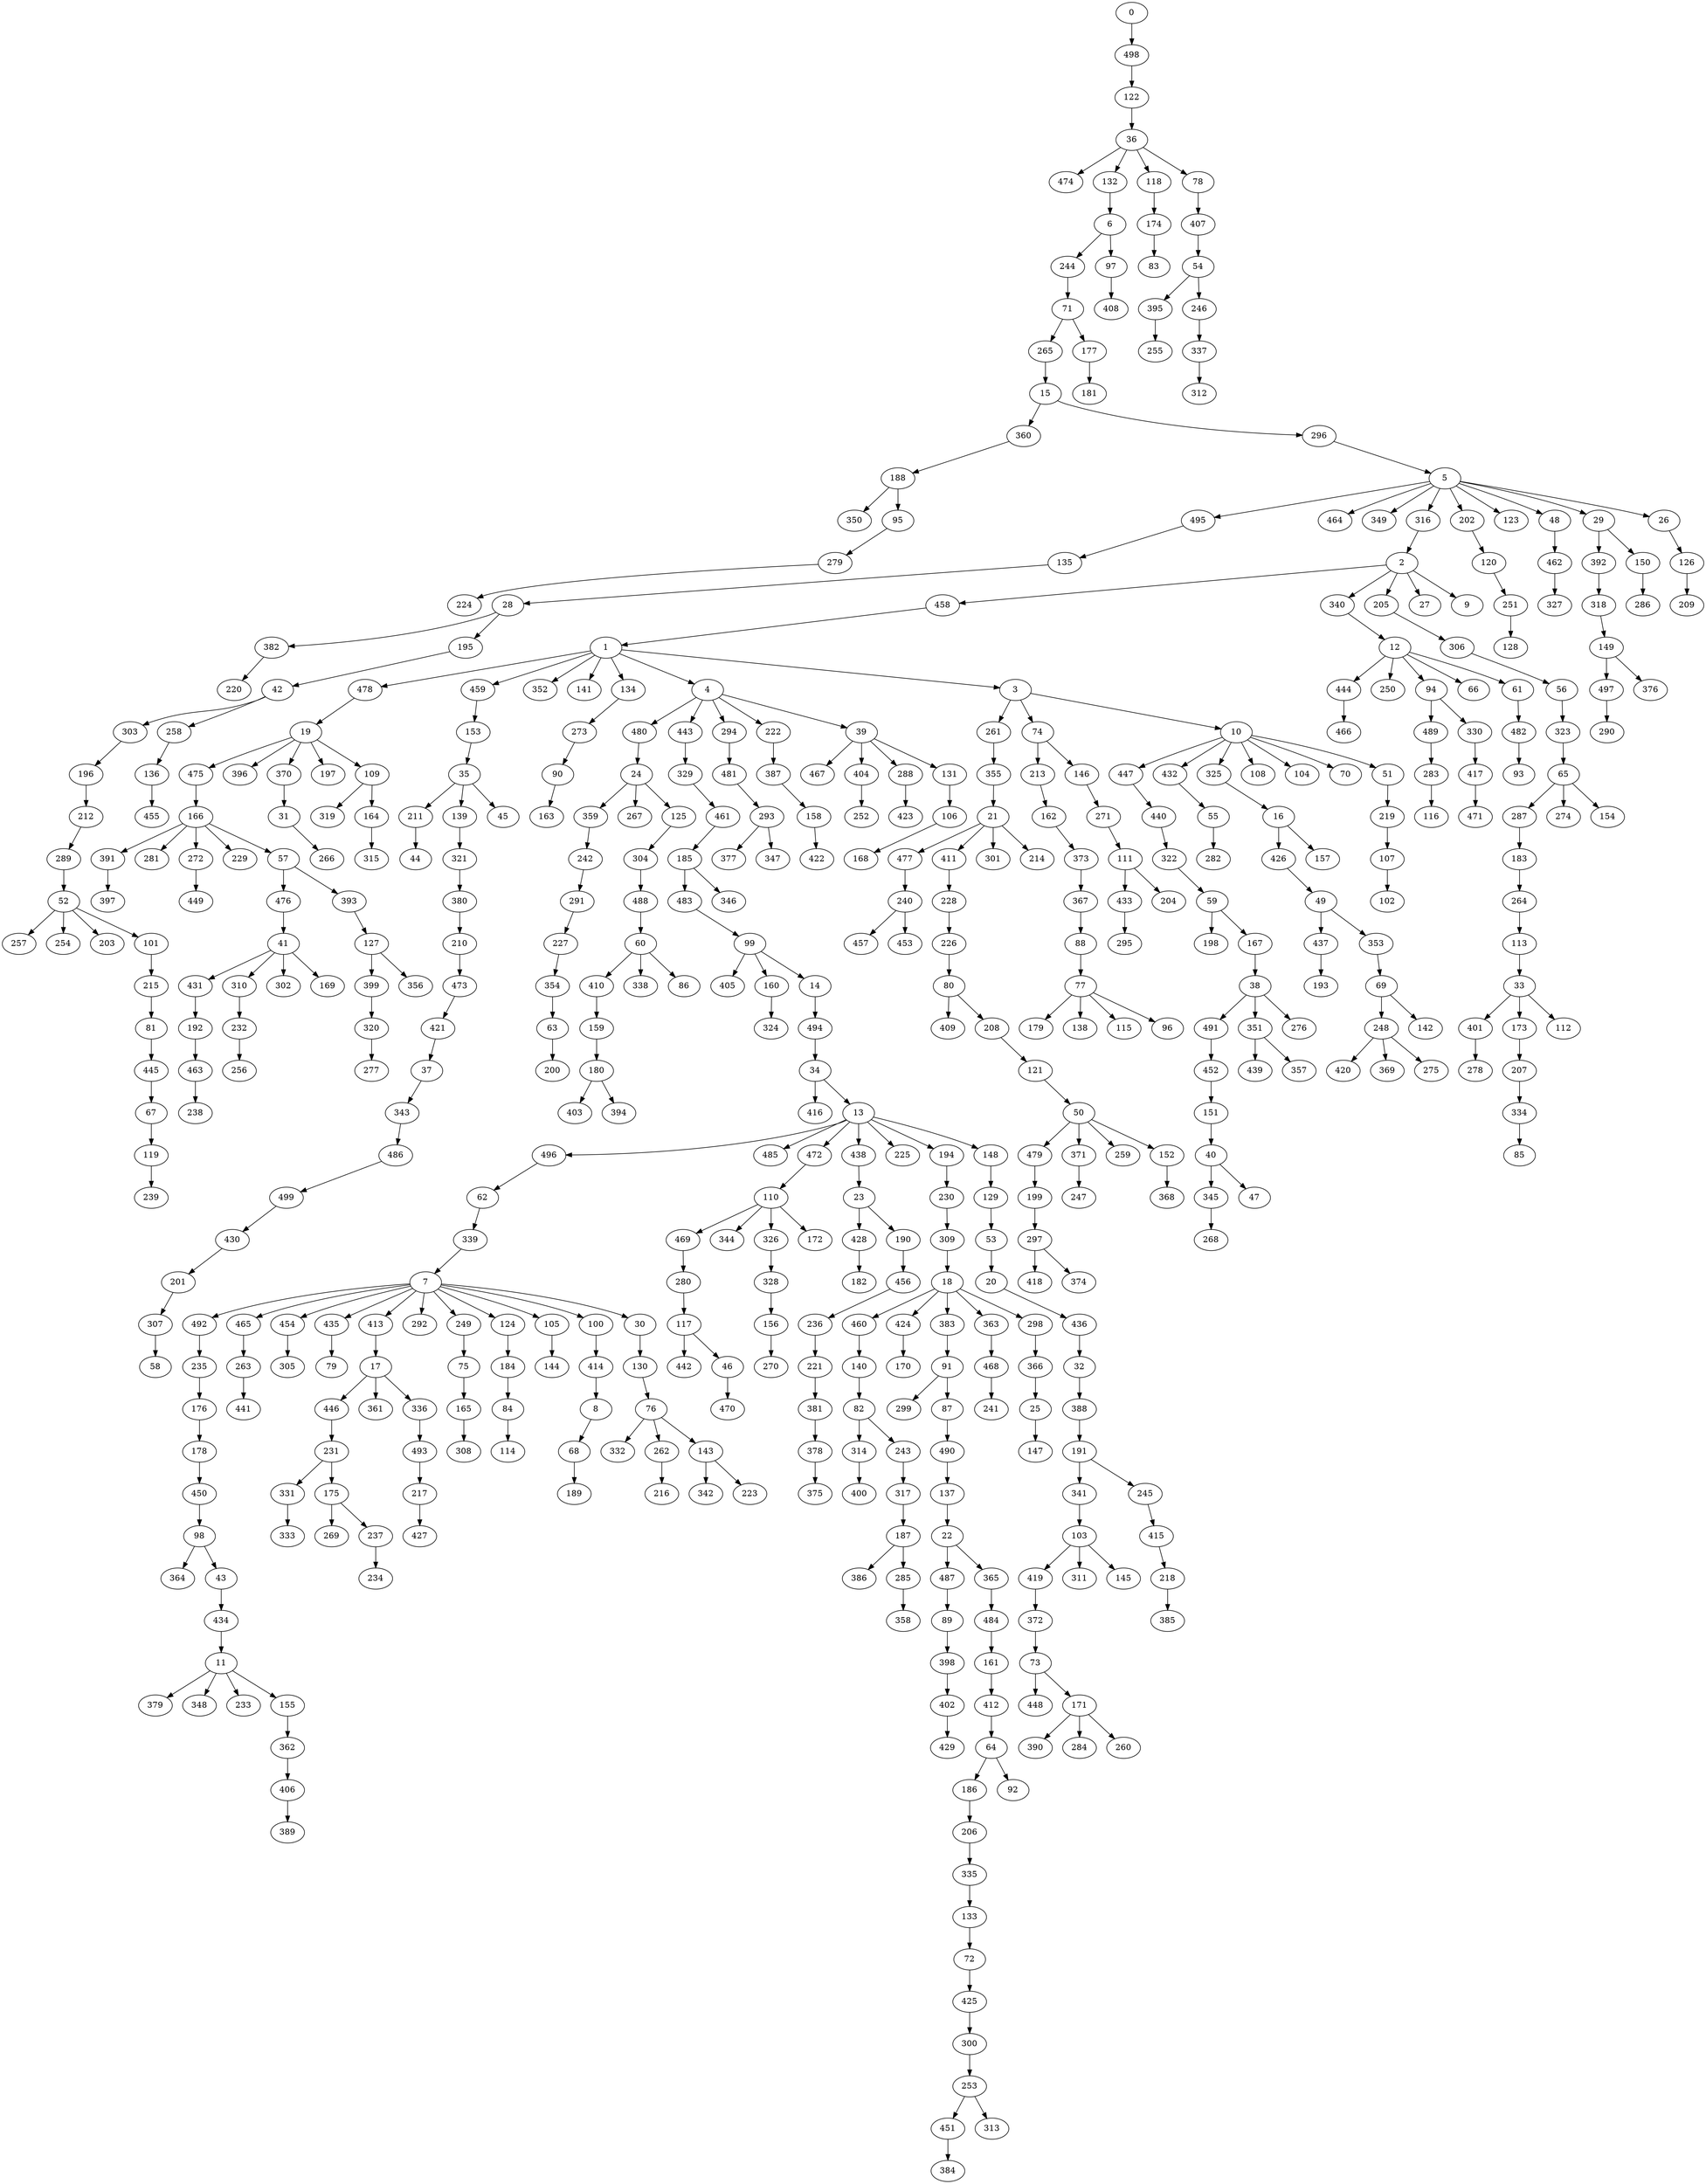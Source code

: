 digraph {
	0 [label=0]
	498 [label=498]
	122 [label=122]
	36 [label=36]
	474 [label=474]
	132 [label=132]
	6 [label=6]
	244 [label=244]
	71 [label=71]
	265 [label=265]
	15 [label=15]
	360 [label=360]
	188 [label=188]
	350 [label=350]
	95 [label=95]
	279 [label=279]
	224 [label=224]
	296 [label=296]
	5 [label=5]
	495 [label=495]
	135 [label=135]
	28 [label=28]
	382 [label=382]
	220 [label=220]
	195 [label=195]
	42 [label=42]
	303 [label=303]
	196 [label=196]
	212 [label=212]
	289 [label=289]
	52 [label=52]
	257 [label=257]
	254 [label=254]
	203 [label=203]
	101 [label=101]
	215 [label=215]
	81 [label=81]
	445 [label=445]
	67 [label=67]
	119 [label=119]
	239 [label=239]
	258 [label=258]
	136 [label=136]
	455 [label=455]
	464 [label=464]
	349 [label=349]
	316 [label=316]
	2 [label=2]
	458 [label=458]
	1 [label=1]
	478 [label=478]
	19 [label=19]
	475 [label=475]
	166 [label=166]
	391 [label=391]
	397 [label=397]
	281 [label=281]
	272 [label=272]
	449 [label=449]
	229 [label=229]
	57 [label=57]
	476 [label=476]
	41 [label=41]
	431 [label=431]
	192 [label=192]
	463 [label=463]
	238 [label=238]
	310 [label=310]
	232 [label=232]
	256 [label=256]
	302 [label=302]
	169 [label=169]
	393 [label=393]
	127 [label=127]
	399 [label=399]
	320 [label=320]
	277 [label=277]
	356 [label=356]
	396 [label=396]
	370 [label=370]
	31 [label=31]
	266 [label=266]
	197 [label=197]
	109 [label=109]
	319 [label=319]
	164 [label=164]
	315 [label=315]
	459 [label=459]
	153 [label=153]
	35 [label=35]
	211 [label=211]
	44 [label=44]
	139 [label=139]
	321 [label=321]
	380 [label=380]
	210 [label=210]
	473 [label=473]
	421 [label=421]
	37 [label=37]
	343 [label=343]
	486 [label=486]
	499 [label=499]
	430 [label=430]
	201 [label=201]
	307 [label=307]
	58 [label=58]
	45 [label=45]
	352 [label=352]
	141 [label=141]
	134 [label=134]
	273 [label=273]
	90 [label=90]
	163 [label=163]
	4 [label=4]
	480 [label=480]
	24 [label=24]
	359 [label=359]
	242 [label=242]
	291 [label=291]
	227 [label=227]
	354 [label=354]
	63 [label=63]
	200 [label=200]
	267 [label=267]
	125 [label=125]
	304 [label=304]
	488 [label=488]
	60 [label=60]
	410 [label=410]
	159 [label=159]
	180 [label=180]
	403 [label=403]
	394 [label=394]
	338 [label=338]
	86 [label=86]
	443 [label=443]
	329 [label=329]
	461 [label=461]
	185 [label=185]
	483 [label=483]
	99 [label=99]
	405 [label=405]
	160 [label=160]
	324 [label=324]
	14 [label=14]
	494 [label=494]
	34 [label=34]
	416 [label=416]
	13 [label=13]
	496 [label=496]
	62 [label=62]
	339 [label=339]
	7 [label=7]
	492 [label=492]
	235 [label=235]
	176 [label=176]
	178 [label=178]
	450 [label=450]
	98 [label=98]
	364 [label=364]
	43 [label=43]
	434 [label=434]
	11 [label=11]
	379 [label=379]
	348 [label=348]
	233 [label=233]
	155 [label=155]
	362 [label=362]
	406 [label=406]
	389 [label=389]
	465 [label=465]
	263 [label=263]
	441 [label=441]
	454 [label=454]
	305 [label=305]
	435 [label=435]
	79 [label=79]
	413 [label=413]
	17 [label=17]
	446 [label=446]
	231 [label=231]
	331 [label=331]
	333 [label=333]
	175 [label=175]
	269 [label=269]
	237 [label=237]
	234 [label=234]
	361 [label=361]
	336 [label=336]
	493 [label=493]
	217 [label=217]
	427 [label=427]
	292 [label=292]
	249 [label=249]
	75 [label=75]
	165 [label=165]
	308 [label=308]
	124 [label=124]
	184 [label=184]
	84 [label=84]
	114 [label=114]
	105 [label=105]
	144 [label=144]
	100 [label=100]
	414 [label=414]
	8 [label=8]
	68 [label=68]
	189 [label=189]
	30 [label=30]
	130 [label=130]
	76 [label=76]
	332 [label=332]
	262 [label=262]
	216 [label=216]
	143 [label=143]
	342 [label=342]
	223 [label=223]
	485 [label=485]
	472 [label=472]
	110 [label=110]
	469 [label=469]
	280 [label=280]
	117 [label=117]
	442 [label=442]
	46 [label=46]
	470 [label=470]
	344 [label=344]
	326 [label=326]
	328 [label=328]
	156 [label=156]
	270 [label=270]
	172 [label=172]
	438 [label=438]
	23 [label=23]
	428 [label=428]
	182 [label=182]
	190 [label=190]
	456 [label=456]
	236 [label=236]
	221 [label=221]
	381 [label=381]
	378 [label=378]
	375 [label=375]
	225 [label=225]
	194 [label=194]
	230 [label=230]
	309 [label=309]
	18 [label=18]
	460 [label=460]
	140 [label=140]
	82 [label=82]
	314 [label=314]
	400 [label=400]
	243 [label=243]
	317 [label=317]
	187 [label=187]
	386 [label=386]
	285 [label=285]
	358 [label=358]
	424 [label=424]
	170 [label=170]
	383 [label=383]
	91 [label=91]
	299 [label=299]
	87 [label=87]
	490 [label=490]
	137 [label=137]
	22 [label=22]
	487 [label=487]
	89 [label=89]
	398 [label=398]
	402 [label=402]
	429 [label=429]
	365 [label=365]
	484 [label=484]
	161 [label=161]
	412 [label=412]
	64 [label=64]
	186 [label=186]
	206 [label=206]
	335 [label=335]
	133 [label=133]
	72 [label=72]
	425 [label=425]
	300 [label=300]
	253 [label=253]
	451 [label=451]
	384 [label=384]
	313 [label=313]
	92 [label=92]
	363 [label=363]
	468 [label=468]
	241 [label=241]
	298 [label=298]
	366 [label=366]
	25 [label=25]
	147 [label=147]
	148 [label=148]
	129 [label=129]
	53 [label=53]
	20 [label=20]
	436 [label=436]
	32 [label=32]
	388 [label=388]
	191 [label=191]
	341 [label=341]
	103 [label=103]
	419 [label=419]
	372 [label=372]
	73 [label=73]
	448 [label=448]
	171 [label=171]
	390 [label=390]
	284 [label=284]
	260 [label=260]
	311 [label=311]
	145 [label=145]
	245 [label=245]
	415 [label=415]
	218 [label=218]
	385 [label=385]
	346 [label=346]
	294 [label=294]
	481 [label=481]
	293 [label=293]
	377 [label=377]
	347 [label=347]
	222 [label=222]
	387 [label=387]
	158 [label=158]
	422 [label=422]
	39 [label=39]
	467 [label=467]
	404 [label=404]
	252 [label=252]
	288 [label=288]
	423 [label=423]
	131 [label=131]
	106 [label=106]
	168 [label=168]
	3 [label=3]
	261 [label=261]
	355 [label=355]
	21 [label=21]
	477 [label=477]
	240 [label=240]
	457 [label=457]
	453 [label=453]
	411 [label=411]
	228 [label=228]
	226 [label=226]
	80 [label=80]
	409 [label=409]
	208 [label=208]
	121 [label=121]
	50 [label=50]
	479 [label=479]
	199 [label=199]
	297 [label=297]
	418 [label=418]
	374 [label=374]
	371 [label=371]
	247 [label=247]
	259 [label=259]
	152 [label=152]
	368 [label=368]
	301 [label=301]
	214 [label=214]
	74 [label=74]
	213 [label=213]
	162 [label=162]
	373 [label=373]
	367 [label=367]
	88 [label=88]
	77 [label=77]
	179 [label=179]
	138 [label=138]
	115 [label=115]
	96 [label=96]
	146 [label=146]
	271 [label=271]
	111 [label=111]
	433 [label=433]
	295 [label=295]
	204 [label=204]
	10 [label=10]
	447 [label=447]
	440 [label=440]
	322 [label=322]
	59 [label=59]
	198 [label=198]
	167 [label=167]
	38 [label=38]
	491 [label=491]
	452 [label=452]
	151 [label=151]
	40 [label=40]
	345 [label=345]
	268 [label=268]
	47 [label=47]
	351 [label=351]
	439 [label=439]
	357 [label=357]
	276 [label=276]
	432 [label=432]
	55 [label=55]
	282 [label=282]
	325 [label=325]
	16 [label=16]
	426 [label=426]
	49 [label=49]
	437 [label=437]
	193 [label=193]
	353 [label=353]
	69 [label=69]
	248 [label=248]
	420 [label=420]
	369 [label=369]
	275 [label=275]
	142 [label=142]
	157 [label=157]
	108 [label=108]
	104 [label=104]
	70 [label=70]
	51 [label=51]
	219 [label=219]
	107 [label=107]
	102 [label=102]
	340 [label=340]
	12 [label=12]
	444 [label=444]
	466 [label=466]
	250 [label=250]
	94 [label=94]
	489 [label=489]
	283 [label=283]
	116 [label=116]
	330 [label=330]
	417 [label=417]
	471 [label=471]
	66 [label=66]
	61 [label=61]
	482 [label=482]
	93 [label=93]
	205 [label=205]
	306 [label=306]
	56 [label=56]
	323 [label=323]
	65 [label=65]
	287 [label=287]
	183 [label=183]
	264 [label=264]
	113 [label=113]
	33 [label=33]
	401 [label=401]
	278 [label=278]
	173 [label=173]
	207 [label=207]
	334 [label=334]
	85 [label=85]
	112 [label=112]
	274 [label=274]
	154 [label=154]
	27 [label=27]
	9 [label=9]
	202 [label=202]
	120 [label=120]
	251 [label=251]
	128 [label=128]
	123 [label=123]
	48 [label=48]
	462 [label=462]
	327 [label=327]
	29 [label=29]
	392 [label=392]
	318 [label=318]
	149 [label=149]
	497 [label=497]
	290 [label=290]
	376 [label=376]
	150 [label=150]
	286 [label=286]
	26 [label=26]
	126 [label=126]
	209 [label=209]
	177 [label=177]
	181 [label=181]
	97 [label=97]
	408 [label=408]
	118 [label=118]
	174 [label=174]
	83 [label=83]
	78 [label=78]
	407 [label=407]
	54 [label=54]
	395 [label=395]
	255 [label=255]
	246 [label=246]
	337 [label=337]
	312 [label=312]
	0 -> 498
	498 -> 122
	122 -> 36
	36 -> 474
	36 -> 132
	132 -> 6
	6 -> 244
	244 -> 71
	71 -> 265
	265 -> 15
	15 -> 360
	360 -> 188
	188 -> 350
	188 -> 95
	95 -> 279
	279 -> 224
	15 -> 296
	296 -> 5
	5 -> 495
	495 -> 135
	135 -> 28
	28 -> 382
	382 -> 220
	28 -> 195
	195 -> 42
	42 -> 303
	303 -> 196
	196 -> 212
	212 -> 289
	289 -> 52
	52 -> 257
	52 -> 254
	52 -> 203
	52 -> 101
	101 -> 215
	215 -> 81
	81 -> 445
	445 -> 67
	67 -> 119
	119 -> 239
	42 -> 258
	258 -> 136
	136 -> 455
	5 -> 464
	5 -> 349
	5 -> 316
	316 -> 2
	2 -> 458
	458 -> 1
	1 -> 478
	478 -> 19
	19 -> 475
	475 -> 166
	166 -> 391
	391 -> 397
	166 -> 281
	166 -> 272
	272 -> 449
	166 -> 229
	166 -> 57
	57 -> 476
	476 -> 41
	41 -> 431
	431 -> 192
	192 -> 463
	463 -> 238
	41 -> 310
	310 -> 232
	232 -> 256
	41 -> 302
	41 -> 169
	57 -> 393
	393 -> 127
	127 -> 399
	399 -> 320
	320 -> 277
	127 -> 356
	19 -> 396
	19 -> 370
	370 -> 31
	31 -> 266
	19 -> 197
	19 -> 109
	109 -> 319
	109 -> 164
	164 -> 315
	1 -> 459
	459 -> 153
	153 -> 35
	35 -> 211
	211 -> 44
	35 -> 139
	139 -> 321
	321 -> 380
	380 -> 210
	210 -> 473
	473 -> 421
	421 -> 37
	37 -> 343
	343 -> 486
	486 -> 499
	499 -> 430
	430 -> 201
	201 -> 307
	307 -> 58
	35 -> 45
	1 -> 352
	1 -> 141
	1 -> 134
	134 -> 273
	273 -> 90
	90 -> 163
	1 -> 4
	4 -> 480
	480 -> 24
	24 -> 359
	359 -> 242
	242 -> 291
	291 -> 227
	227 -> 354
	354 -> 63
	63 -> 200
	24 -> 267
	24 -> 125
	125 -> 304
	304 -> 488
	488 -> 60
	60 -> 410
	410 -> 159
	159 -> 180
	180 -> 403
	180 -> 394
	60 -> 338
	60 -> 86
	4 -> 443
	443 -> 329
	329 -> 461
	461 -> 185
	185 -> 483
	483 -> 99
	99 -> 405
	99 -> 160
	160 -> 324
	99 -> 14
	14 -> 494
	494 -> 34
	34 -> 416
	34 -> 13
	13 -> 496
	496 -> 62
	62 -> 339
	339 -> 7
	7 -> 492
	492 -> 235
	235 -> 176
	176 -> 178
	178 -> 450
	450 -> 98
	98 -> 364
	98 -> 43
	43 -> 434
	434 -> 11
	11 -> 379
	11 -> 348
	11 -> 233
	11 -> 155
	155 -> 362
	362 -> 406
	406 -> 389
	7 -> 465
	465 -> 263
	263 -> 441
	7 -> 454
	454 -> 305
	7 -> 435
	435 -> 79
	7 -> 413
	413 -> 17
	17 -> 446
	446 -> 231
	231 -> 331
	331 -> 333
	231 -> 175
	175 -> 269
	175 -> 237
	237 -> 234
	17 -> 361
	17 -> 336
	336 -> 493
	493 -> 217
	217 -> 427
	7 -> 292
	7 -> 249
	249 -> 75
	75 -> 165
	165 -> 308
	7 -> 124
	124 -> 184
	184 -> 84
	84 -> 114
	7 -> 105
	105 -> 144
	7 -> 100
	100 -> 414
	414 -> 8
	8 -> 68
	68 -> 189
	7 -> 30
	30 -> 130
	130 -> 76
	76 -> 332
	76 -> 262
	262 -> 216
	76 -> 143
	143 -> 342
	143 -> 223
	13 -> 485
	13 -> 472
	472 -> 110
	110 -> 469
	469 -> 280
	280 -> 117
	117 -> 442
	117 -> 46
	46 -> 470
	110 -> 344
	110 -> 326
	326 -> 328
	328 -> 156
	156 -> 270
	110 -> 172
	13 -> 438
	438 -> 23
	23 -> 428
	428 -> 182
	23 -> 190
	190 -> 456
	456 -> 236
	236 -> 221
	221 -> 381
	381 -> 378
	378 -> 375
	13 -> 225
	13 -> 194
	194 -> 230
	230 -> 309
	309 -> 18
	18 -> 460
	460 -> 140
	140 -> 82
	82 -> 314
	314 -> 400
	82 -> 243
	243 -> 317
	317 -> 187
	187 -> 386
	187 -> 285
	285 -> 358
	18 -> 424
	424 -> 170
	18 -> 383
	383 -> 91
	91 -> 299
	91 -> 87
	87 -> 490
	490 -> 137
	137 -> 22
	22 -> 487
	487 -> 89
	89 -> 398
	398 -> 402
	402 -> 429
	22 -> 365
	365 -> 484
	484 -> 161
	161 -> 412
	412 -> 64
	64 -> 186
	186 -> 206
	206 -> 335
	335 -> 133
	133 -> 72
	72 -> 425
	425 -> 300
	300 -> 253
	253 -> 451
	451 -> 384
	253 -> 313
	64 -> 92
	18 -> 363
	363 -> 468
	468 -> 241
	18 -> 298
	298 -> 366
	366 -> 25
	25 -> 147
	13 -> 148
	148 -> 129
	129 -> 53
	53 -> 20
	20 -> 436
	436 -> 32
	32 -> 388
	388 -> 191
	191 -> 341
	341 -> 103
	103 -> 419
	419 -> 372
	372 -> 73
	73 -> 448
	73 -> 171
	171 -> 390
	171 -> 284
	171 -> 260
	103 -> 311
	103 -> 145
	191 -> 245
	245 -> 415
	415 -> 218
	218 -> 385
	185 -> 346
	4 -> 294
	294 -> 481
	481 -> 293
	293 -> 377
	293 -> 347
	4 -> 222
	222 -> 387
	387 -> 158
	158 -> 422
	4 -> 39
	39 -> 467
	39 -> 404
	404 -> 252
	39 -> 288
	288 -> 423
	39 -> 131
	131 -> 106
	106 -> 168
	1 -> 3
	3 -> 261
	261 -> 355
	355 -> 21
	21 -> 477
	477 -> 240
	240 -> 457
	240 -> 453
	21 -> 411
	411 -> 228
	228 -> 226
	226 -> 80
	80 -> 409
	80 -> 208
	208 -> 121
	121 -> 50
	50 -> 479
	479 -> 199
	199 -> 297
	297 -> 418
	297 -> 374
	50 -> 371
	371 -> 247
	50 -> 259
	50 -> 152
	152 -> 368
	21 -> 301
	21 -> 214
	3 -> 74
	74 -> 213
	213 -> 162
	162 -> 373
	373 -> 367
	367 -> 88
	88 -> 77
	77 -> 179
	77 -> 138
	77 -> 115
	77 -> 96
	74 -> 146
	146 -> 271
	271 -> 111
	111 -> 433
	433 -> 295
	111 -> 204
	3 -> 10
	10 -> 447
	447 -> 440
	440 -> 322
	322 -> 59
	59 -> 198
	59 -> 167
	167 -> 38
	38 -> 491
	491 -> 452
	452 -> 151
	151 -> 40
	40 -> 345
	345 -> 268
	40 -> 47
	38 -> 351
	351 -> 439
	351 -> 357
	38 -> 276
	10 -> 432
	432 -> 55
	55 -> 282
	10 -> 325
	325 -> 16
	16 -> 426
	426 -> 49
	49 -> 437
	437 -> 193
	49 -> 353
	353 -> 69
	69 -> 248
	248 -> 420
	248 -> 369
	248 -> 275
	69 -> 142
	16 -> 157
	10 -> 108
	10 -> 104
	10 -> 70
	10 -> 51
	51 -> 219
	219 -> 107
	107 -> 102
	2 -> 340
	340 -> 12
	12 -> 444
	444 -> 466
	12 -> 250
	12 -> 94
	94 -> 489
	489 -> 283
	283 -> 116
	94 -> 330
	330 -> 417
	417 -> 471
	12 -> 66
	12 -> 61
	61 -> 482
	482 -> 93
	2 -> 205
	205 -> 306
	306 -> 56
	56 -> 323
	323 -> 65
	65 -> 287
	287 -> 183
	183 -> 264
	264 -> 113
	113 -> 33
	33 -> 401
	401 -> 278
	33 -> 173
	173 -> 207
	207 -> 334
	334 -> 85
	33 -> 112
	65 -> 274
	65 -> 154
	2 -> 27
	2 -> 9
	5 -> 202
	202 -> 120
	120 -> 251
	251 -> 128
	5 -> 123
	5 -> 48
	48 -> 462
	462 -> 327
	5 -> 29
	29 -> 392
	392 -> 318
	318 -> 149
	149 -> 497
	497 -> 290
	149 -> 376
	29 -> 150
	150 -> 286
	5 -> 26
	26 -> 126
	126 -> 209
	71 -> 177
	177 -> 181
	6 -> 97
	97 -> 408
	36 -> 118
	118 -> 174
	174 -> 83
	36 -> 78
	78 -> 407
	407 -> 54
	54 -> 395
	395 -> 255
	54 -> 246
	246 -> 337
	337 -> 312
}
